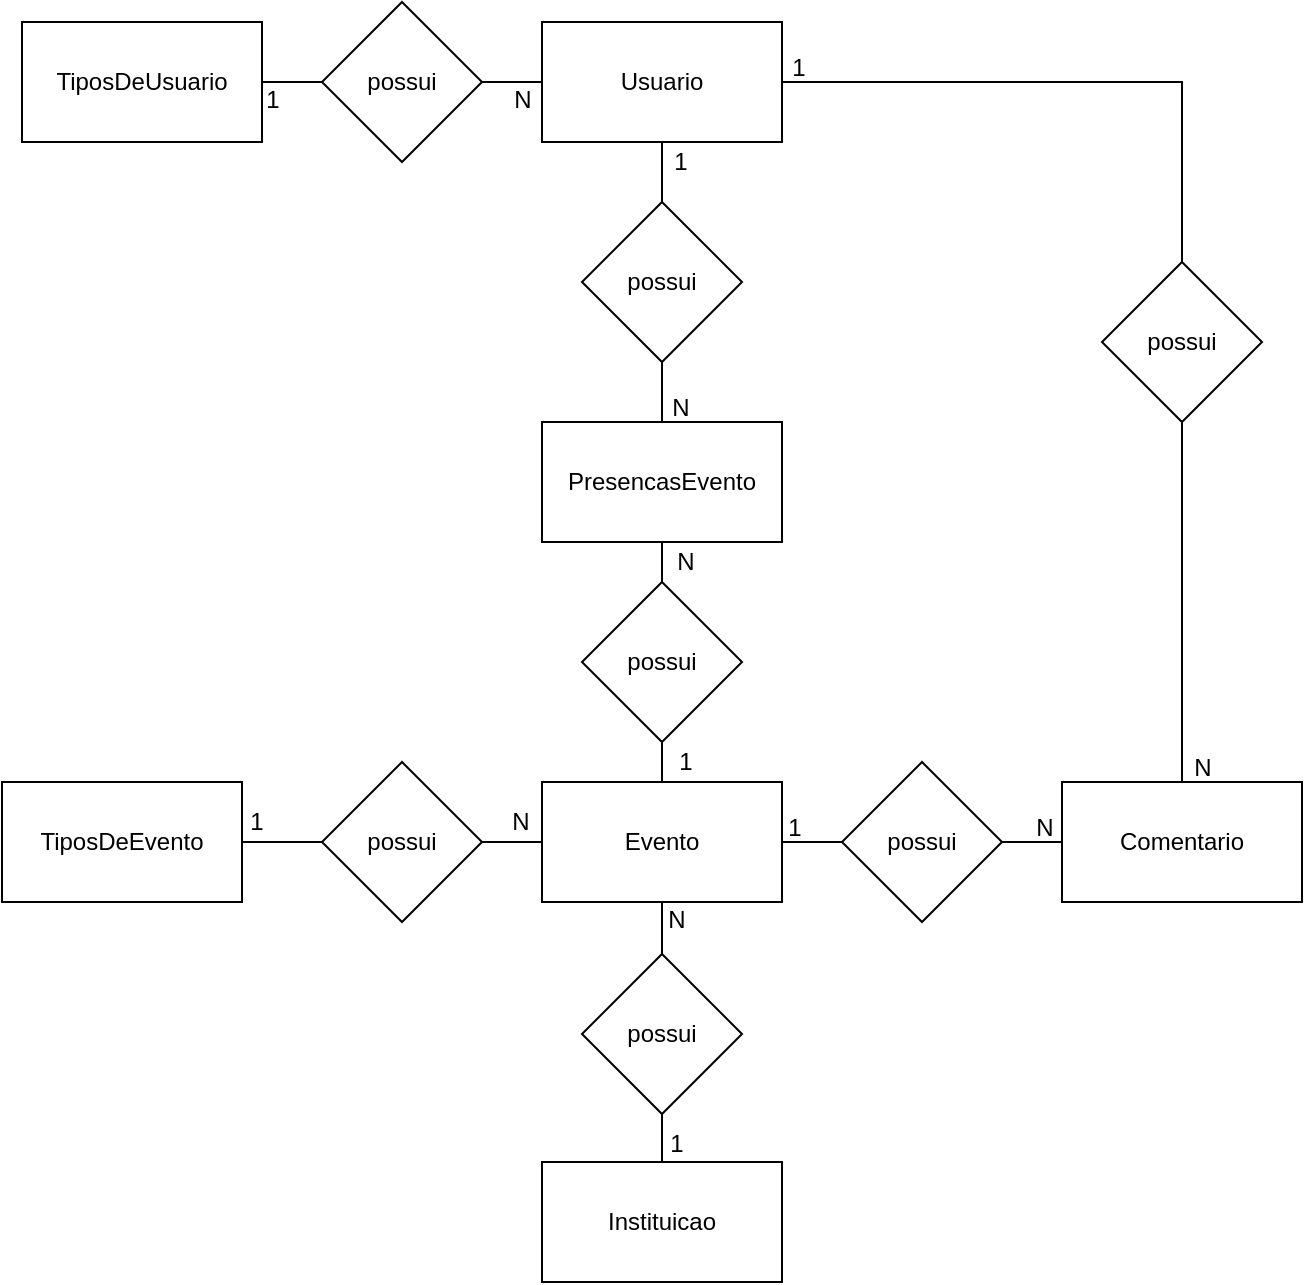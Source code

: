 <mxfile version="21.6.7" type="github">
  <diagram name="Página-1" id="eWhmR71FwGu9TBIKBadz">
    <mxGraphModel dx="1124" dy="796" grid="1" gridSize="10" guides="1" tooltips="1" connect="1" arrows="1" fold="1" page="0" pageScale="1" pageWidth="827" pageHeight="1169" background="none" math="0" shadow="0">
      <root>
        <mxCell id="0" />
        <mxCell id="1" parent="0" />
        <mxCell id="SQ5YxVUClFADAVRTMp9O-15" style="edgeStyle=orthogonalEdgeStyle;rounded=0;orthogonalLoop=1;jettySize=auto;html=1;entryX=0.5;entryY=0;entryDx=0;entryDy=0;endArrow=none;endFill=0;" edge="1" parent="1" source="SQ5YxVUClFADAVRTMp9O-1" target="SQ5YxVUClFADAVRTMp9O-12">
          <mxGeometry relative="1" as="geometry" />
        </mxCell>
        <mxCell id="SQ5YxVUClFADAVRTMp9O-35" style="edgeStyle=orthogonalEdgeStyle;rounded=0;orthogonalLoop=1;jettySize=auto;html=1;entryX=0.5;entryY=0;entryDx=0;entryDy=0;shadow=0;endArrow=none;endFill=0;" edge="1" parent="1" source="SQ5YxVUClFADAVRTMp9O-1" target="SQ5YxVUClFADAVRTMp9O-34">
          <mxGeometry relative="1" as="geometry" />
        </mxCell>
        <mxCell id="SQ5YxVUClFADAVRTMp9O-1" value="Usuario" style="rounded=0;whiteSpace=wrap;html=1;" vertex="1" parent="1">
          <mxGeometry x="160" y="-40" width="120" height="60" as="geometry" />
        </mxCell>
        <mxCell id="SQ5YxVUClFADAVRTMp9O-14" style="edgeStyle=orthogonalEdgeStyle;rounded=0;orthogonalLoop=1;jettySize=auto;html=1;entryX=0;entryY=0.5;entryDx=0;entryDy=0;endArrow=none;endFill=0;" edge="1" parent="1" source="SQ5YxVUClFADAVRTMp9O-2" target="SQ5YxVUClFADAVRTMp9O-9">
          <mxGeometry relative="1" as="geometry" />
        </mxCell>
        <mxCell id="SQ5YxVUClFADAVRTMp9O-2" value="TiposDeUsuario" style="rounded=0;whiteSpace=wrap;html=1;" vertex="1" parent="1">
          <mxGeometry x="-100" y="-40" width="120" height="60" as="geometry" />
        </mxCell>
        <mxCell id="SQ5YxVUClFADAVRTMp9O-24" style="edgeStyle=orthogonalEdgeStyle;rounded=0;orthogonalLoop=1;jettySize=auto;html=1;entryX=0;entryY=0.5;entryDx=0;entryDy=0;endArrow=none;endFill=0;" edge="1" parent="1" source="SQ5YxVUClFADAVRTMp9O-3" target="SQ5YxVUClFADAVRTMp9O-23">
          <mxGeometry relative="1" as="geometry" />
        </mxCell>
        <mxCell id="SQ5YxVUClFADAVRTMp9O-3" value="TiposDeEvento" style="rounded=0;whiteSpace=wrap;html=1;" vertex="1" parent="1">
          <mxGeometry x="-110" y="340" width="120" height="60" as="geometry" />
        </mxCell>
        <mxCell id="SQ5YxVUClFADAVRTMp9O-28" style="edgeStyle=orthogonalEdgeStyle;rounded=0;orthogonalLoop=1;jettySize=auto;html=1;entryX=0.5;entryY=0;entryDx=0;entryDy=0;endArrow=none;endFill=0;" edge="1" parent="1" source="SQ5YxVUClFADAVRTMp9O-4" target="SQ5YxVUClFADAVRTMp9O-27">
          <mxGeometry relative="1" as="geometry" />
        </mxCell>
        <mxCell id="SQ5YxVUClFADAVRTMp9O-32" style="edgeStyle=orthogonalEdgeStyle;rounded=0;orthogonalLoop=1;jettySize=auto;html=1;entryX=0;entryY=0.5;entryDx=0;entryDy=0;endArrow=none;endFill=0;" edge="1" parent="1" source="SQ5YxVUClFADAVRTMp9O-4" target="SQ5YxVUClFADAVRTMp9O-30">
          <mxGeometry relative="1" as="geometry" />
        </mxCell>
        <mxCell id="SQ5YxVUClFADAVRTMp9O-4" value="Evento" style="rounded=0;whiteSpace=wrap;html=1;" vertex="1" parent="1">
          <mxGeometry x="160" y="340" width="120" height="60" as="geometry" />
        </mxCell>
        <mxCell id="SQ5YxVUClFADAVRTMp9O-20" style="edgeStyle=orthogonalEdgeStyle;rounded=0;orthogonalLoop=1;jettySize=auto;html=1;entryX=0.5;entryY=0;entryDx=0;entryDy=0;endArrow=none;endFill=0;" edge="1" parent="1" source="SQ5YxVUClFADAVRTMp9O-5" target="SQ5YxVUClFADAVRTMp9O-18">
          <mxGeometry relative="1" as="geometry" />
        </mxCell>
        <mxCell id="SQ5YxVUClFADAVRTMp9O-5" value="PresencasEvento" style="rounded=0;whiteSpace=wrap;html=1;" vertex="1" parent="1">
          <mxGeometry x="160" y="160" width="120" height="60" as="geometry" />
        </mxCell>
        <mxCell id="SQ5YxVUClFADAVRTMp9O-6" value="Instituicao" style="rounded=0;whiteSpace=wrap;html=1;" vertex="1" parent="1">
          <mxGeometry x="160" y="530" width="120" height="60" as="geometry" />
        </mxCell>
        <mxCell id="SQ5YxVUClFADAVRTMp9O-7" value="Comentario" style="rounded=0;whiteSpace=wrap;html=1;" vertex="1" parent="1">
          <mxGeometry x="420" y="340" width="120" height="60" as="geometry" />
        </mxCell>
        <mxCell id="SQ5YxVUClFADAVRTMp9O-13" style="edgeStyle=orthogonalEdgeStyle;rounded=0;orthogonalLoop=1;jettySize=auto;html=1;entryX=0;entryY=0.5;entryDx=0;entryDy=0;endArrow=none;endFill=0;" edge="1" parent="1" source="SQ5YxVUClFADAVRTMp9O-9" target="SQ5YxVUClFADAVRTMp9O-1">
          <mxGeometry relative="1" as="geometry" />
        </mxCell>
        <mxCell id="SQ5YxVUClFADAVRTMp9O-9" value="possui" style="rhombus;whiteSpace=wrap;html=1;rounded=0;" vertex="1" parent="1">
          <mxGeometry x="50" y="-50" width="80" height="80" as="geometry" />
        </mxCell>
        <mxCell id="SQ5YxVUClFADAVRTMp9O-16" style="edgeStyle=orthogonalEdgeStyle;rounded=0;orthogonalLoop=1;jettySize=auto;html=1;entryX=0.5;entryY=0;entryDx=0;entryDy=0;endArrow=none;endFill=0;" edge="1" parent="1" source="SQ5YxVUClFADAVRTMp9O-12" target="SQ5YxVUClFADAVRTMp9O-5">
          <mxGeometry relative="1" as="geometry" />
        </mxCell>
        <mxCell id="SQ5YxVUClFADAVRTMp9O-12" value="possui" style="rhombus;whiteSpace=wrap;html=1;rounded=0;" vertex="1" parent="1">
          <mxGeometry x="180" y="50" width="80" height="80" as="geometry" />
        </mxCell>
        <mxCell id="SQ5YxVUClFADAVRTMp9O-21" style="edgeStyle=orthogonalEdgeStyle;rounded=0;orthogonalLoop=1;jettySize=auto;html=1;entryX=0.5;entryY=0;entryDx=0;entryDy=0;endArrow=none;endFill=0;" edge="1" parent="1" source="SQ5YxVUClFADAVRTMp9O-18" target="SQ5YxVUClFADAVRTMp9O-4">
          <mxGeometry relative="1" as="geometry" />
        </mxCell>
        <mxCell id="SQ5YxVUClFADAVRTMp9O-18" value="possui" style="rhombus;whiteSpace=wrap;html=1;rounded=0;" vertex="1" parent="1">
          <mxGeometry x="180" y="240" width="80" height="80" as="geometry" />
        </mxCell>
        <mxCell id="SQ5YxVUClFADAVRTMp9O-26" style="edgeStyle=orthogonalEdgeStyle;rounded=0;orthogonalLoop=1;jettySize=auto;html=1;entryX=0;entryY=0.5;entryDx=0;entryDy=0;endArrow=none;endFill=0;" edge="1" parent="1" source="SQ5YxVUClFADAVRTMp9O-23" target="SQ5YxVUClFADAVRTMp9O-4">
          <mxGeometry relative="1" as="geometry" />
        </mxCell>
        <mxCell id="SQ5YxVUClFADAVRTMp9O-23" value="possui" style="rhombus;whiteSpace=wrap;html=1;rounded=0;" vertex="1" parent="1">
          <mxGeometry x="50" y="330" width="80" height="80" as="geometry" />
        </mxCell>
        <mxCell id="SQ5YxVUClFADAVRTMp9O-29" style="edgeStyle=orthogonalEdgeStyle;rounded=0;orthogonalLoop=1;jettySize=auto;html=1;entryX=0.5;entryY=0;entryDx=0;entryDy=0;endArrow=none;endFill=0;" edge="1" parent="1" source="SQ5YxVUClFADAVRTMp9O-27" target="SQ5YxVUClFADAVRTMp9O-6">
          <mxGeometry relative="1" as="geometry" />
        </mxCell>
        <mxCell id="SQ5YxVUClFADAVRTMp9O-27" value="possui" style="rhombus;whiteSpace=wrap;html=1;rounded=0;" vertex="1" parent="1">
          <mxGeometry x="180" y="426" width="80" height="80" as="geometry" />
        </mxCell>
        <mxCell id="SQ5YxVUClFADAVRTMp9O-33" style="edgeStyle=orthogonalEdgeStyle;rounded=0;orthogonalLoop=1;jettySize=auto;html=1;entryX=0;entryY=0.5;entryDx=0;entryDy=0;endArrow=none;endFill=0;" edge="1" parent="1" source="SQ5YxVUClFADAVRTMp9O-30" target="SQ5YxVUClFADAVRTMp9O-7">
          <mxGeometry relative="1" as="geometry" />
        </mxCell>
        <mxCell id="SQ5YxVUClFADAVRTMp9O-30" value="possui" style="rhombus;whiteSpace=wrap;html=1;rounded=0;" vertex="1" parent="1">
          <mxGeometry x="310" y="330" width="80" height="80" as="geometry" />
        </mxCell>
        <mxCell id="SQ5YxVUClFADAVRTMp9O-36" style="edgeStyle=orthogonalEdgeStyle;rounded=0;orthogonalLoop=1;jettySize=auto;html=1;entryX=0.5;entryY=0;entryDx=0;entryDy=0;endArrow=none;endFill=0;" edge="1" parent="1" source="SQ5YxVUClFADAVRTMp9O-34" target="SQ5YxVUClFADAVRTMp9O-7">
          <mxGeometry relative="1" as="geometry" />
        </mxCell>
        <mxCell id="SQ5YxVUClFADAVRTMp9O-34" value="possui" style="rhombus;whiteSpace=wrap;html=1;rounded=0;" vertex="1" parent="1">
          <mxGeometry x="440" y="80" width="80" height="80" as="geometry" />
        </mxCell>
        <mxCell id="SQ5YxVUClFADAVRTMp9O-38" value="N" style="text;html=1;align=center;verticalAlign=middle;resizable=0;points=[];autosize=1;strokeColor=none;fillColor=none;rounded=0;" vertex="1" parent="1">
          <mxGeometry x="135" y="-16" width="30" height="30" as="geometry" />
        </mxCell>
        <mxCell id="SQ5YxVUClFADAVRTMp9O-39" value="1" style="text;html=1;align=center;verticalAlign=middle;resizable=0;points=[];autosize=1;strokeColor=none;fillColor=none;rounded=0;" vertex="1" parent="1">
          <mxGeometry x="10" y="-16" width="30" height="30" as="geometry" />
        </mxCell>
        <mxCell id="SQ5YxVUClFADAVRTMp9O-40" value="N" style="text;html=1;align=center;verticalAlign=middle;resizable=0;points=[];autosize=1;strokeColor=none;fillColor=none;" vertex="1" parent="1">
          <mxGeometry x="214" y="138" width="30" height="30" as="geometry" />
        </mxCell>
        <mxCell id="SQ5YxVUClFADAVRTMp9O-44" value="1" style="text;strokeColor=none;align=center;fillColor=none;html=1;verticalAlign=middle;whiteSpace=wrap;rounded=0;" vertex="1" parent="1">
          <mxGeometry x="218.5" y="20" width="21" height="20" as="geometry" />
        </mxCell>
        <mxCell id="SQ5YxVUClFADAVRTMp9O-45" value="N" style="text;strokeColor=none;align=center;fillColor=none;html=1;verticalAlign=middle;whiteSpace=wrap;rounded=0;" vertex="1" parent="1">
          <mxGeometry x="224" y="220" width="16" height="20" as="geometry" />
        </mxCell>
        <mxCell id="SQ5YxVUClFADAVRTMp9O-46" value="1" style="text;strokeColor=none;align=center;fillColor=none;html=1;verticalAlign=middle;whiteSpace=wrap;rounded=0;" vertex="1" parent="1">
          <mxGeometry x="224" y="320" width="16" height="20" as="geometry" />
        </mxCell>
        <mxCell id="SQ5YxVUClFADAVRTMp9O-47" value="N" style="text;strokeColor=none;align=center;fillColor=none;html=1;verticalAlign=middle;whiteSpace=wrap;rounded=0;" vertex="1" parent="1">
          <mxGeometry x="137" y="350" width="25" height="20" as="geometry" />
        </mxCell>
        <mxCell id="SQ5YxVUClFADAVRTMp9O-48" value="1" style="text;strokeColor=none;align=center;fillColor=none;html=1;verticalAlign=middle;whiteSpace=wrap;rounded=0;" vertex="1" parent="1">
          <mxGeometry x="5" y="350" width="25" height="20" as="geometry" />
        </mxCell>
        <mxCell id="SQ5YxVUClFADAVRTMp9O-50" value="1" style="text;html=1;align=center;verticalAlign=middle;resizable=0;points=[];autosize=1;strokeColor=none;fillColor=none;" vertex="1" parent="1">
          <mxGeometry x="212" y="506" width="30" height="30" as="geometry" />
        </mxCell>
        <mxCell id="SQ5YxVUClFADAVRTMp9O-51" value="N" style="text;html=1;align=center;verticalAlign=middle;resizable=0;points=[];autosize=1;strokeColor=none;fillColor=none;" vertex="1" parent="1">
          <mxGeometry x="212" y="394" width="30" height="30" as="geometry" />
        </mxCell>
        <mxCell id="SQ5YxVUClFADAVRTMp9O-52" value="N" style="text;html=1;align=center;verticalAlign=middle;resizable=0;points=[];autosize=1;strokeColor=none;fillColor=none;" vertex="1" parent="1">
          <mxGeometry x="396" y="348" width="30" height="30" as="geometry" />
        </mxCell>
        <mxCell id="SQ5YxVUClFADAVRTMp9O-53" value="1" style="text;html=1;align=center;verticalAlign=middle;resizable=0;points=[];autosize=1;strokeColor=none;fillColor=none;" vertex="1" parent="1">
          <mxGeometry x="271" y="348" width="30" height="30" as="geometry" />
        </mxCell>
        <mxCell id="SQ5YxVUClFADAVRTMp9O-55" value="N" style="text;html=1;align=center;verticalAlign=middle;resizable=0;points=[];autosize=1;strokeColor=none;fillColor=none;" vertex="1" parent="1">
          <mxGeometry x="475" y="318" width="30" height="30" as="geometry" />
        </mxCell>
        <mxCell id="SQ5YxVUClFADAVRTMp9O-56" value="1" style="text;html=1;align=center;verticalAlign=middle;resizable=0;points=[];autosize=1;strokeColor=none;fillColor=none;" vertex="1" parent="1">
          <mxGeometry x="273" y="-32" width="30" height="30" as="geometry" />
        </mxCell>
      </root>
    </mxGraphModel>
  </diagram>
</mxfile>
